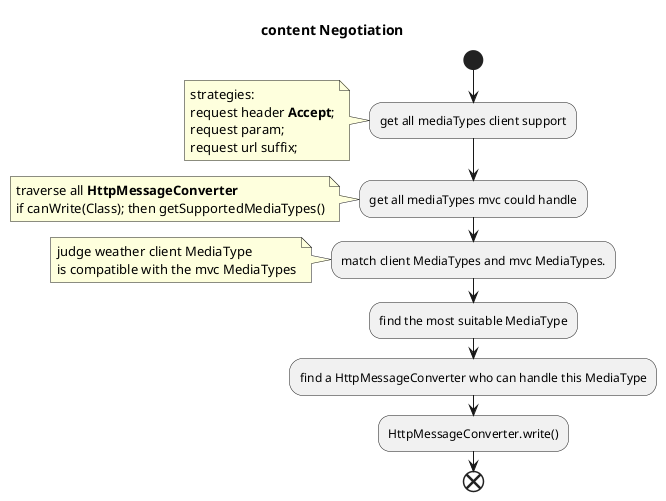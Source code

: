 @startuml
'https://plantuml.com/sequence-diagram
title content Negotiation
start
:get all mediaTypes client support;
note left
strategies:
request header **Accept**;
request param;
request url suffix;
endnote

:get all mediaTypes mvc could handle;
note left
traverse all **HttpMessageConverter**
if canWrite(Class); then getSupportedMediaTypes()
endnote

:match client MediaTypes and mvc MediaTypes.;
note left
judge weather client MediaType
is compatible with the mvc MediaTypes
endnote

:find the most suitable MediaType;

:find a HttpMessageConverter who can handle this MediaType;

:HttpMessageConverter.write();


end
@enduml